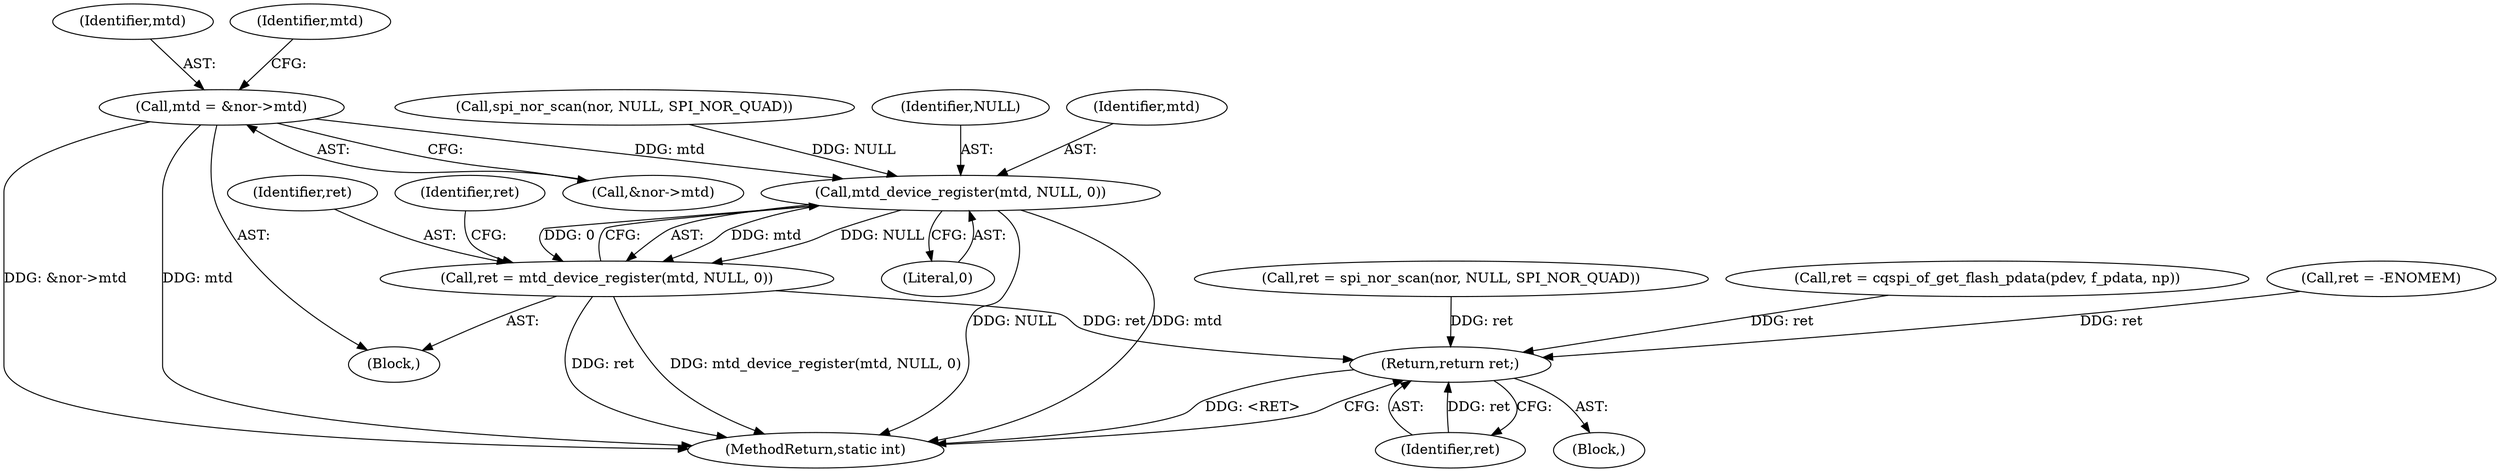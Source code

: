 digraph "0_linux_193e87143c290ec16838f5368adc0e0bc94eb931@pointer" {
"1000179" [label="(Call,mtd = &nor->mtd)"];
"1000271" [label="(Call,mtd_device_register(mtd, NULL, 0))"];
"1000269" [label="(Call,ret = mtd_device_register(mtd, NULL, 0))"];
"1000314" [label="(Return,return ret;)"];
"1000271" [label="(Call,mtd_device_register(mtd, NULL, 0))"];
"1000262" [label="(Call,spi_nor_scan(nor, NULL, SPI_NOR_QUAD))"];
"1000180" [label="(Identifier,mtd)"];
"1000179" [label="(Call,mtd = &nor->mtd)"];
"1000274" [label="(Literal,0)"];
"1000316" [label="(MethodReturn,static int)"];
"1000104" [label="(Block,)"];
"1000269" [label="(Call,ret = mtd_device_register(mtd, NULL, 0))"];
"1000273" [label="(Identifier,NULL)"];
"1000270" [label="(Identifier,ret)"];
"1000272" [label="(Identifier,mtd)"];
"1000260" [label="(Call,ret = spi_nor_scan(nor, NULL, SPI_NOR_QUAD))"];
"1000276" [label="(Identifier,ret)"];
"1000164" [label="(Call,ret = cqspi_of_get_flash_pdata(pdev, f_pdata, np))"];
"1000255" [label="(Call,ret = -ENOMEM)"];
"1000187" [label="(Identifier,mtd)"];
"1000181" [label="(Call,&nor->mtd)"];
"1000314" [label="(Return,return ret;)"];
"1000124" [label="(Block,)"];
"1000315" [label="(Identifier,ret)"];
"1000179" -> "1000124"  [label="AST: "];
"1000179" -> "1000181"  [label="CFG: "];
"1000180" -> "1000179"  [label="AST: "];
"1000181" -> "1000179"  [label="AST: "];
"1000187" -> "1000179"  [label="CFG: "];
"1000179" -> "1000316"  [label="DDG: &nor->mtd"];
"1000179" -> "1000316"  [label="DDG: mtd"];
"1000179" -> "1000271"  [label="DDG: mtd"];
"1000271" -> "1000269"  [label="AST: "];
"1000271" -> "1000274"  [label="CFG: "];
"1000272" -> "1000271"  [label="AST: "];
"1000273" -> "1000271"  [label="AST: "];
"1000274" -> "1000271"  [label="AST: "];
"1000269" -> "1000271"  [label="CFG: "];
"1000271" -> "1000316"  [label="DDG: NULL"];
"1000271" -> "1000316"  [label="DDG: mtd"];
"1000271" -> "1000269"  [label="DDG: mtd"];
"1000271" -> "1000269"  [label="DDG: NULL"];
"1000271" -> "1000269"  [label="DDG: 0"];
"1000262" -> "1000271"  [label="DDG: NULL"];
"1000269" -> "1000124"  [label="AST: "];
"1000270" -> "1000269"  [label="AST: "];
"1000276" -> "1000269"  [label="CFG: "];
"1000269" -> "1000316"  [label="DDG: ret"];
"1000269" -> "1000316"  [label="DDG: mtd_device_register(mtd, NULL, 0)"];
"1000269" -> "1000314"  [label="DDG: ret"];
"1000314" -> "1000104"  [label="AST: "];
"1000314" -> "1000315"  [label="CFG: "];
"1000315" -> "1000314"  [label="AST: "];
"1000316" -> "1000314"  [label="CFG: "];
"1000314" -> "1000316"  [label="DDG: <RET>"];
"1000315" -> "1000314"  [label="DDG: ret"];
"1000260" -> "1000314"  [label="DDG: ret"];
"1000255" -> "1000314"  [label="DDG: ret"];
"1000164" -> "1000314"  [label="DDG: ret"];
}
